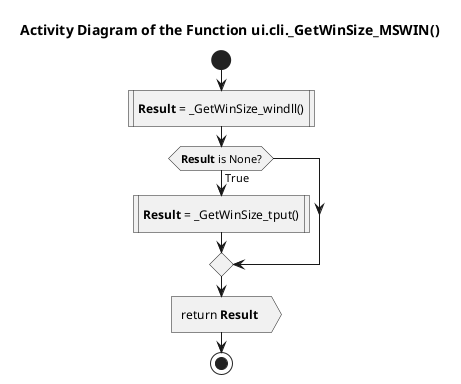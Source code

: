@startuml sudoku_ui_cli_terminal_size_getwinsize_mswin

title Activity Diagram of the Function ui.cli._GetWinSize_MSWIN()

start

:<b>Result</b> = _GetWinSize_windll()|

if (<b>Result</b> is None?) then (True)
    :<b>Result</b> = _GetWinSize_tput()|
endif

:return <b>Result</b> >

stop

@enduml